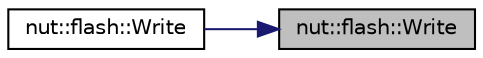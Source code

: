 digraph "nut::flash::Write"
{
 // LATEX_PDF_SIZE
  edge [fontname="Helvetica",fontsize="10",labelfontname="Helvetica",labelfontsize="10"];
  node [fontname="Helvetica",fontsize="10",shape=record];
  rankdir="RL";
  Node1 [label="nut::flash::Write",height=0.2,width=0.4,color="black", fillcolor="grey75", style="filled", fontcolor="black",tooltip="フラッシュ書き込み"];
  Node1 -> Node2 [dir="back",color="midnightblue",fontsize="10",style="solid",fontname="Helvetica"];
  Node2 [label="nut::flash::Write",height=0.2,width=0.4,color="black", fillcolor="white", style="filled",URL="$d8/d41/namespacenut_1_1flash.html#abddd5e514a84d82676beb41480a67483",tooltip="フラッシュ書き込み"];
}
